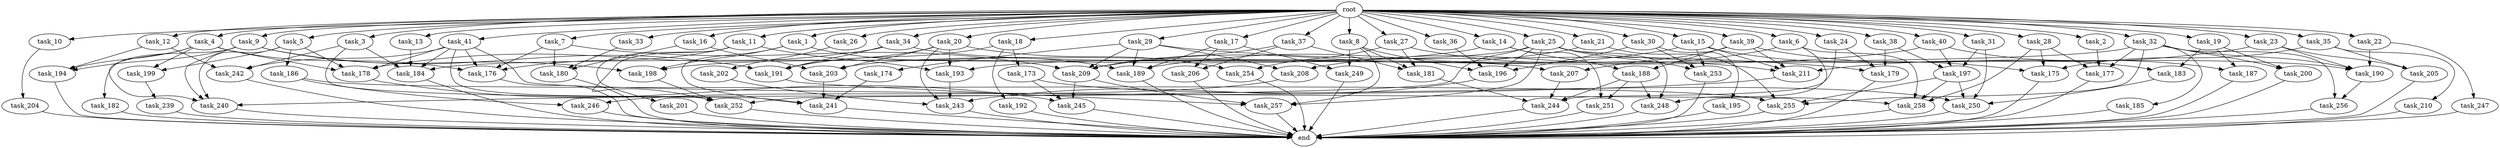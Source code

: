 digraph G {
  root [size="0.000000"];
  task_1 [size="2.048000"];
  task_2 [size="2.048000"];
  task_3 [size="2.048000"];
  task_4 [size="2.048000"];
  task_5 [size="2.048000"];
  task_6 [size="2.048000"];
  task_7 [size="2.048000"];
  task_8 [size="2.048000"];
  task_9 [size="2.048000"];
  task_10 [size="2.048000"];
  task_11 [size="2.048000"];
  task_12 [size="2.048000"];
  task_13 [size="2.048000"];
  task_14 [size="2.048000"];
  task_15 [size="2.048000"];
  task_16 [size="2.048000"];
  task_17 [size="2.048000"];
  task_18 [size="2.048000"];
  task_19 [size="2.048000"];
  task_20 [size="2.048000"];
  task_21 [size="2.048000"];
  task_22 [size="2.048000"];
  task_23 [size="2.048000"];
  task_24 [size="2.048000"];
  task_25 [size="2.048000"];
  task_26 [size="2.048000"];
  task_27 [size="2.048000"];
  task_28 [size="2.048000"];
  task_29 [size="2.048000"];
  task_30 [size="2.048000"];
  task_31 [size="2.048000"];
  task_32 [size="2.048000"];
  task_33 [size="2.048000"];
  task_34 [size="2.048000"];
  task_35 [size="2.048000"];
  task_36 [size="2.048000"];
  task_37 [size="2.048000"];
  task_38 [size="2.048000"];
  task_39 [size="2.048000"];
  task_40 [size="2.048000"];
  task_41 [size="2.048000"];
  task_173 [size="618475290.624000"];
  task_174 [size="68719476.736000"];
  task_175 [size="2216203124.736000"];
  task_176 [size="5153960755.200000"];
  task_177 [size="2508260900.864000"];
  task_178 [size="3865470566.400000"];
  task_179 [size="1941325217.792000"];
  task_180 [size="4209067950.080000"];
  task_181 [size="2388001816.576000"];
  task_182 [size="429496729.600000"];
  task_183 [size="2817498546.176000"];
  task_184 [size="4157528342.528000"];
  task_185 [size="1391569403.904000"];
  task_186 [size="1099511627.776000"];
  task_187 [size="2147483648.000000"];
  task_188 [size="1529008357.376000"];
  task_189 [size="2336462209.024000"];
  task_190 [size="2920577761.280000"];
  task_191 [size="2319282339.840000"];
  task_192 [size="618475290.624000"];
  task_193 [size="2989297238.016000"];
  task_194 [size="1116691496.960000"];
  task_195 [size="429496729.600000"];
  task_196 [size="2525440770.048000"];
  task_197 [size="1683627180.032000"];
  task_198 [size="1958505086.976000"];
  task_199 [size="1717986918.400000"];
  task_200 [size="3109556322.304000"];
  task_201 [size="1717986918.400000"];
  task_202 [size="1717986918.400000"];
  task_203 [size="3332894621.696000"];
  task_204 [size="618475290.624000"];
  task_205 [size="996432412.672000"];
  task_206 [size="1460288880.640000"];
  task_207 [size="1529008357.376000"];
  task_208 [size="1168231104.512000"];
  task_209 [size="4277787426.816000"];
  task_210 [size="841813590.016000"];
  task_211 [size="2508260900.864000"];
  task_239 [size="154618822.656000"];
  task_240 [size="3865470566.400000"];
  task_241 [size="4501125726.208000"];
  task_242 [size="2405181685.760000"];
  task_243 [size="2319282339.840000"];
  task_244 [size="5257039970.304000"];
  task_245 [size="1116691496.960000"];
  task_246 [size="1941325217.792000"];
  task_247 [size="274877906.944000"];
  task_248 [size="3917010173.952000"];
  task_249 [size="910533066.752000"];
  task_250 [size="2886218022.912000"];
  task_251 [size="2147483648.000000"];
  task_252 [size="4810363371.520000"];
  task_253 [size="2628519985.152000"];
  task_254 [size="996432412.672000"];
  task_255 [size="4827543240.704000"];
  task_256 [size="1460288880.640000"];
  task_257 [size="2628519985.152000"];
  task_258 [size="3710851743.744000"];
  end [size="0.000000"];

  root -> task_1 [size="1.000000"];
  root -> task_2 [size="1.000000"];
  root -> task_3 [size="1.000000"];
  root -> task_4 [size="1.000000"];
  root -> task_5 [size="1.000000"];
  root -> task_6 [size="1.000000"];
  root -> task_7 [size="1.000000"];
  root -> task_8 [size="1.000000"];
  root -> task_9 [size="1.000000"];
  root -> task_10 [size="1.000000"];
  root -> task_11 [size="1.000000"];
  root -> task_12 [size="1.000000"];
  root -> task_13 [size="1.000000"];
  root -> task_14 [size="1.000000"];
  root -> task_15 [size="1.000000"];
  root -> task_16 [size="1.000000"];
  root -> task_17 [size="1.000000"];
  root -> task_18 [size="1.000000"];
  root -> task_19 [size="1.000000"];
  root -> task_20 [size="1.000000"];
  root -> task_21 [size="1.000000"];
  root -> task_22 [size="1.000000"];
  root -> task_23 [size="1.000000"];
  root -> task_24 [size="1.000000"];
  root -> task_25 [size="1.000000"];
  root -> task_26 [size="1.000000"];
  root -> task_27 [size="1.000000"];
  root -> task_28 [size="1.000000"];
  root -> task_29 [size="1.000000"];
  root -> task_30 [size="1.000000"];
  root -> task_31 [size="1.000000"];
  root -> task_32 [size="1.000000"];
  root -> task_33 [size="1.000000"];
  root -> task_34 [size="1.000000"];
  root -> task_35 [size="1.000000"];
  root -> task_36 [size="1.000000"];
  root -> task_37 [size="1.000000"];
  root -> task_38 [size="1.000000"];
  root -> task_39 [size="1.000000"];
  root -> task_40 [size="1.000000"];
  root -> task_41 [size="1.000000"];
  task_1 -> task_189 [size="536870912.000000"];
  task_1 -> task_198 [size="536870912.000000"];
  task_1 -> task_241 [size="536870912.000000"];
  task_2 -> task_177 [size="411041792.000000"];
  task_3 -> task_184 [size="301989888.000000"];
  task_3 -> task_241 [size="301989888.000000"];
  task_3 -> task_242 [size="301989888.000000"];
  task_4 -> task_176 [size="301989888.000000"];
  task_4 -> task_178 [size="301989888.000000"];
  task_4 -> task_194 [size="301989888.000000"];
  task_4 -> task_199 [size="301989888.000000"];
  task_4 -> task_240 [size="301989888.000000"];
  task_5 -> task_178 [size="536870912.000000"];
  task_5 -> task_186 [size="536870912.000000"];
  task_5 -> task_199 [size="536870912.000000"];
  task_5 -> task_240 [size="536870912.000000"];
  task_6 -> task_208 [size="536870912.000000"];
  task_6 -> task_248 [size="536870912.000000"];
  task_6 -> task_258 [size="536870912.000000"];
  task_7 -> task_176 [size="536870912.000000"];
  task_7 -> task_180 [size="536870912.000000"];
  task_7 -> task_209 [size="536870912.000000"];
  task_8 -> task_181 [size="411041792.000000"];
  task_8 -> task_196 [size="411041792.000000"];
  task_8 -> task_249 [size="411041792.000000"];
  task_8 -> task_257 [size="411041792.000000"];
  task_9 -> task_182 [size="209715200.000000"];
  task_9 -> task_191 [size="209715200.000000"];
  task_9 -> task_194 [size="209715200.000000"];
  task_9 -> task_198 [size="209715200.000000"];
  task_9 -> task_240 [size="209715200.000000"];
  task_10 -> task_204 [size="301989888.000000"];
  task_11 -> task_176 [size="838860800.000000"];
  task_11 -> task_193 [size="838860800.000000"];
  task_11 -> task_201 [size="838860800.000000"];
  task_11 -> task_252 [size="838860800.000000"];
  task_12 -> task_194 [size="33554432.000000"];
  task_12 -> task_242 [size="33554432.000000"];
  task_13 -> task_184 [size="209715200.000000"];
  task_14 -> task_188 [size="209715200.000000"];
  task_14 -> task_198 [size="209715200.000000"];
  task_14 -> task_251 [size="209715200.000000"];
  task_15 -> task_175 [size="536870912.000000"];
  task_15 -> task_189 [size="536870912.000000"];
  task_15 -> task_211 [size="536870912.000000"];
  task_15 -> task_253 [size="536870912.000000"];
  task_16 -> task_180 [size="679477248.000000"];
  task_16 -> task_203 [size="679477248.000000"];
  task_17 -> task_189 [size="33554432.000000"];
  task_17 -> task_206 [size="33554432.000000"];
  task_17 -> task_249 [size="33554432.000000"];
  task_18 -> task_173 [size="301989888.000000"];
  task_18 -> task_191 [size="301989888.000000"];
  task_18 -> task_192 [size="301989888.000000"];
  task_19 -> task_183 [size="838860800.000000"];
  task_19 -> task_187 [size="838860800.000000"];
  task_19 -> task_200 [size="838860800.000000"];
  task_20 -> task_191 [size="411041792.000000"];
  task_20 -> task_193 [size="411041792.000000"];
  task_20 -> task_203 [size="411041792.000000"];
  task_20 -> task_243 [size="411041792.000000"];
  task_20 -> task_254 [size="411041792.000000"];
  task_21 -> task_209 [size="838860800.000000"];
  task_21 -> task_255 [size="838860800.000000"];
  task_22 -> task_190 [size="134217728.000000"];
  task_22 -> task_247 [size="134217728.000000"];
  task_23 -> task_190 [size="75497472.000000"];
  task_23 -> task_205 [size="75497472.000000"];
  task_23 -> task_211 [size="75497472.000000"];
  task_24 -> task_179 [size="838860800.000000"];
  task_24 -> task_244 [size="838860800.000000"];
  task_25 -> task_190 [size="536870912.000000"];
  task_25 -> task_196 [size="536870912.000000"];
  task_25 -> task_203 [size="536870912.000000"];
  task_25 -> task_248 [size="536870912.000000"];
  task_25 -> task_252 [size="536870912.000000"];
  task_25 -> task_253 [size="536870912.000000"];
  task_25 -> task_257 [size="536870912.000000"];
  task_26 -> task_202 [size="838860800.000000"];
  task_27 -> task_181 [size="75497472.000000"];
  task_27 -> task_211 [size="75497472.000000"];
  task_27 -> task_254 [size="75497472.000000"];
  task_28 -> task_175 [size="134217728.000000"];
  task_28 -> task_177 [size="134217728.000000"];
  task_28 -> task_258 [size="134217728.000000"];
  task_29 -> task_174 [size="33554432.000000"];
  task_29 -> task_179 [size="33554432.000000"];
  task_29 -> task_189 [size="33554432.000000"];
  task_29 -> task_208 [size="33554432.000000"];
  task_29 -> task_209 [size="33554432.000000"];
  task_30 -> task_195 [size="209715200.000000"];
  task_30 -> task_196 [size="209715200.000000"];
  task_30 -> task_253 [size="209715200.000000"];
  task_31 -> task_197 [size="536870912.000000"];
  task_31 -> task_250 [size="536870912.000000"];
  task_32 -> task_177 [size="679477248.000000"];
  task_32 -> task_184 [size="679477248.000000"];
  task_32 -> task_185 [size="679477248.000000"];
  task_32 -> task_190 [size="679477248.000000"];
  task_32 -> task_200 [size="679477248.000000"];
  task_32 -> task_255 [size="679477248.000000"];
  task_32 -> task_256 [size="679477248.000000"];
  task_33 -> task_180 [size="838860800.000000"];
  task_34 -> task_178 [size="209715200.000000"];
  task_34 -> task_191 [size="209715200.000000"];
  task_34 -> task_207 [size="209715200.000000"];
  task_35 -> task_175 [size="411041792.000000"];
  task_35 -> task_205 [size="411041792.000000"];
  task_35 -> task_210 [size="411041792.000000"];
  task_36 -> task_196 [size="75497472.000000"];
  task_37 -> task_181 [size="679477248.000000"];
  task_37 -> task_206 [size="679477248.000000"];
  task_37 -> task_209 [size="679477248.000000"];
  task_38 -> task_179 [size="75497472.000000"];
  task_38 -> task_197 [size="75497472.000000"];
  task_39 -> task_183 [size="536870912.000000"];
  task_39 -> task_188 [size="536870912.000000"];
  task_39 -> task_207 [size="536870912.000000"];
  task_39 -> task_211 [size="536870912.000000"];
  task_40 -> task_187 [size="209715200.000000"];
  task_40 -> task_193 [size="209715200.000000"];
  task_40 -> task_197 [size="209715200.000000"];
  task_41 -> task_176 [size="838860800.000000"];
  task_41 -> task_178 [size="838860800.000000"];
  task_41 -> task_184 [size="838860800.000000"];
  task_41 -> task_242 [size="838860800.000000"];
  task_41 -> task_252 [size="838860800.000000"];
  task_41 -> task_258 [size="838860800.000000"];
  task_173 -> task_245 [size="33554432.000000"];
  task_173 -> task_250 [size="33554432.000000"];
  task_174 -> task_241 [size="679477248.000000"];
  task_175 -> end [size="1.000000"];
  task_176 -> end [size="1.000000"];
  task_177 -> end [size="1.000000"];
  task_178 -> task_245 [size="209715200.000000"];
  task_179 -> end [size="1.000000"];
  task_180 -> end [size="1.000000"];
  task_181 -> task_244 [size="679477248.000000"];
  task_182 -> end [size="1.000000"];
  task_183 -> task_250 [size="536870912.000000"];
  task_184 -> end [size="1.000000"];
  task_185 -> end [size="1.000000"];
  task_186 -> task_246 [size="536870912.000000"];
  task_186 -> task_255 [size="536870912.000000"];
  task_187 -> end [size="1.000000"];
  task_188 -> task_244 [size="838860800.000000"];
  task_188 -> task_248 [size="838860800.000000"];
  task_188 -> task_251 [size="838860800.000000"];
  task_189 -> end [size="1.000000"];
  task_190 -> task_256 [size="33554432.000000"];
  task_191 -> task_257 [size="33554432.000000"];
  task_192 -> end [size="1.000000"];
  task_193 -> task_243 [size="301989888.000000"];
  task_194 -> end [size="1.000000"];
  task_195 -> end [size="1.000000"];
  task_196 -> task_243 [size="209715200.000000"];
  task_197 -> task_250 [size="301989888.000000"];
  task_197 -> task_255 [size="301989888.000000"];
  task_197 -> task_258 [size="301989888.000000"];
  task_198 -> task_252 [size="134217728.000000"];
  task_199 -> task_239 [size="75497472.000000"];
  task_200 -> end [size="1.000000"];
  task_201 -> end [size="1.000000"];
  task_202 -> task_243 [size="209715200.000000"];
  task_203 -> task_241 [size="679477248.000000"];
  task_204 -> end [size="1.000000"];
  task_205 -> end [size="1.000000"];
  task_206 -> end [size="1.000000"];
  task_207 -> task_244 [size="209715200.000000"];
  task_208 -> task_246 [size="411041792.000000"];
  task_209 -> task_245 [size="301989888.000000"];
  task_209 -> task_257 [size="301989888.000000"];
  task_210 -> end [size="1.000000"];
  task_211 -> task_240 [size="838860800.000000"];
  task_239 -> end [size="1.000000"];
  task_240 -> end [size="1.000000"];
  task_241 -> end [size="1.000000"];
  task_242 -> end [size="1.000000"];
  task_243 -> end [size="1.000000"];
  task_244 -> end [size="1.000000"];
  task_245 -> end [size="1.000000"];
  task_246 -> end [size="1.000000"];
  task_247 -> end [size="1.000000"];
  task_248 -> end [size="1.000000"];
  task_249 -> end [size="1.000000"];
  task_250 -> end [size="1.000000"];
  task_251 -> end [size="1.000000"];
  task_252 -> end [size="1.000000"];
  task_253 -> end [size="1.000000"];
  task_254 -> end [size="1.000000"];
  task_255 -> end [size="1.000000"];
  task_256 -> end [size="1.000000"];
  task_257 -> end [size="1.000000"];
  task_258 -> end [size="1.000000"];
}
